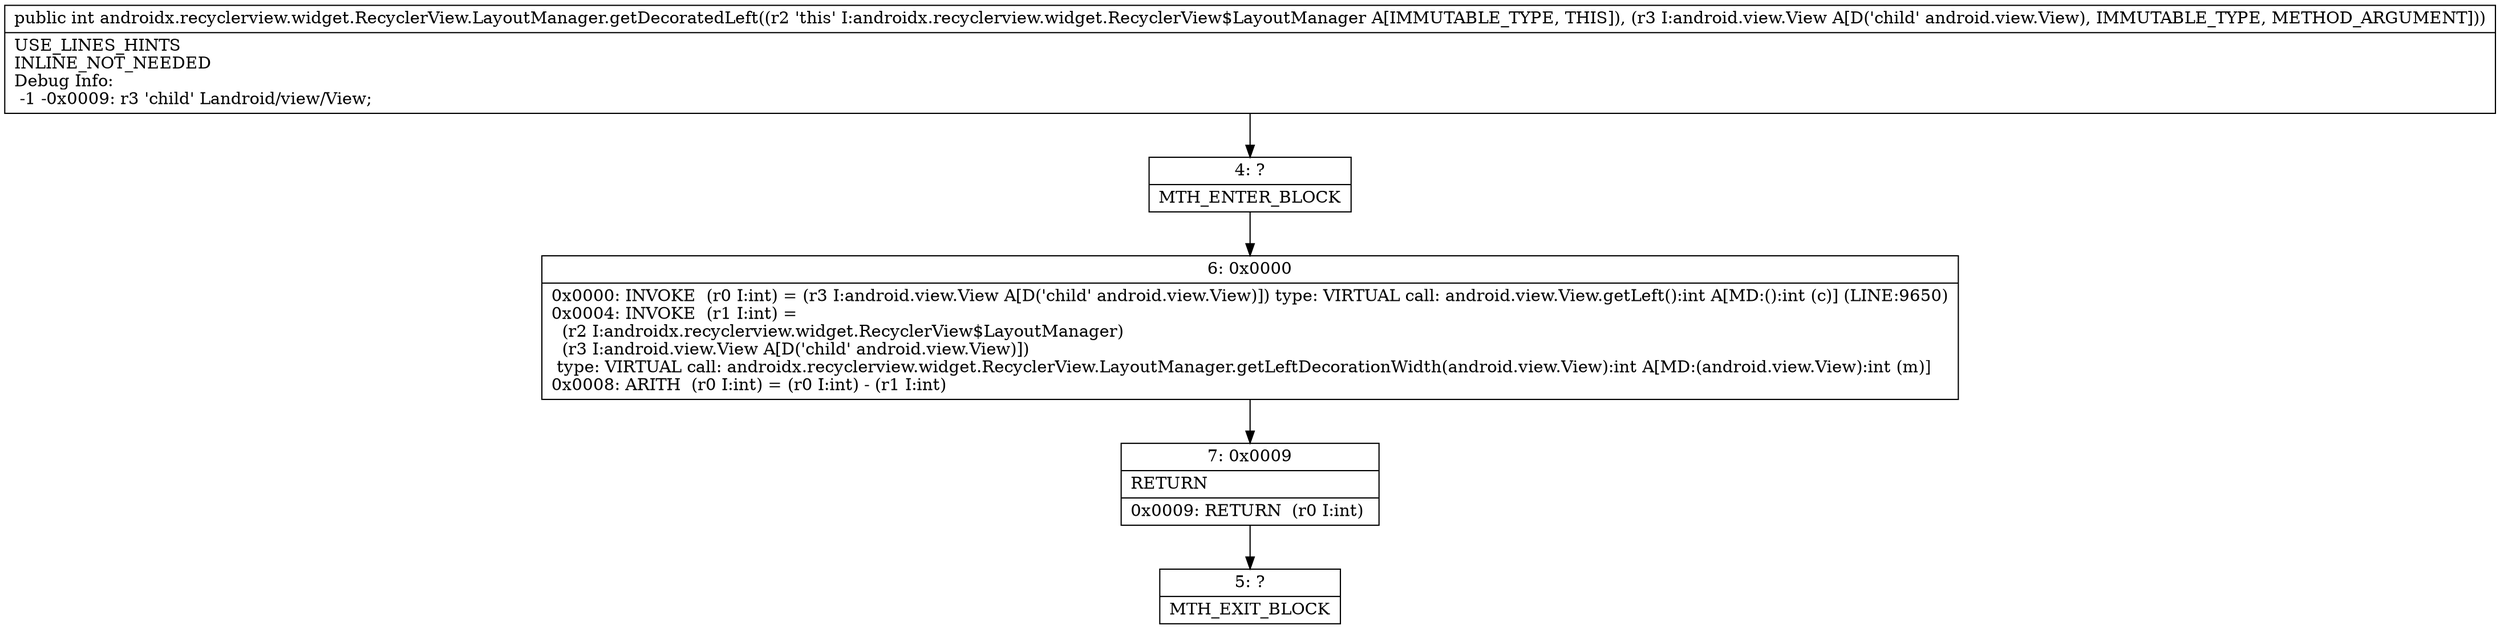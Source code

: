 digraph "CFG forandroidx.recyclerview.widget.RecyclerView.LayoutManager.getDecoratedLeft(Landroid\/view\/View;)I" {
Node_4 [shape=record,label="{4\:\ ?|MTH_ENTER_BLOCK\l}"];
Node_6 [shape=record,label="{6\:\ 0x0000|0x0000: INVOKE  (r0 I:int) = (r3 I:android.view.View A[D('child' android.view.View)]) type: VIRTUAL call: android.view.View.getLeft():int A[MD:():int (c)] (LINE:9650)\l0x0004: INVOKE  (r1 I:int) = \l  (r2 I:androidx.recyclerview.widget.RecyclerView$LayoutManager)\l  (r3 I:android.view.View A[D('child' android.view.View)])\l type: VIRTUAL call: androidx.recyclerview.widget.RecyclerView.LayoutManager.getLeftDecorationWidth(android.view.View):int A[MD:(android.view.View):int (m)]\l0x0008: ARITH  (r0 I:int) = (r0 I:int) \- (r1 I:int) \l}"];
Node_7 [shape=record,label="{7\:\ 0x0009|RETURN\l|0x0009: RETURN  (r0 I:int) \l}"];
Node_5 [shape=record,label="{5\:\ ?|MTH_EXIT_BLOCK\l}"];
MethodNode[shape=record,label="{public int androidx.recyclerview.widget.RecyclerView.LayoutManager.getDecoratedLeft((r2 'this' I:androidx.recyclerview.widget.RecyclerView$LayoutManager A[IMMUTABLE_TYPE, THIS]), (r3 I:android.view.View A[D('child' android.view.View), IMMUTABLE_TYPE, METHOD_ARGUMENT]))  | USE_LINES_HINTS\lINLINE_NOT_NEEDED\lDebug Info:\l  \-1 \-0x0009: r3 'child' Landroid\/view\/View;\l}"];
MethodNode -> Node_4;Node_4 -> Node_6;
Node_6 -> Node_7;
Node_7 -> Node_5;
}

